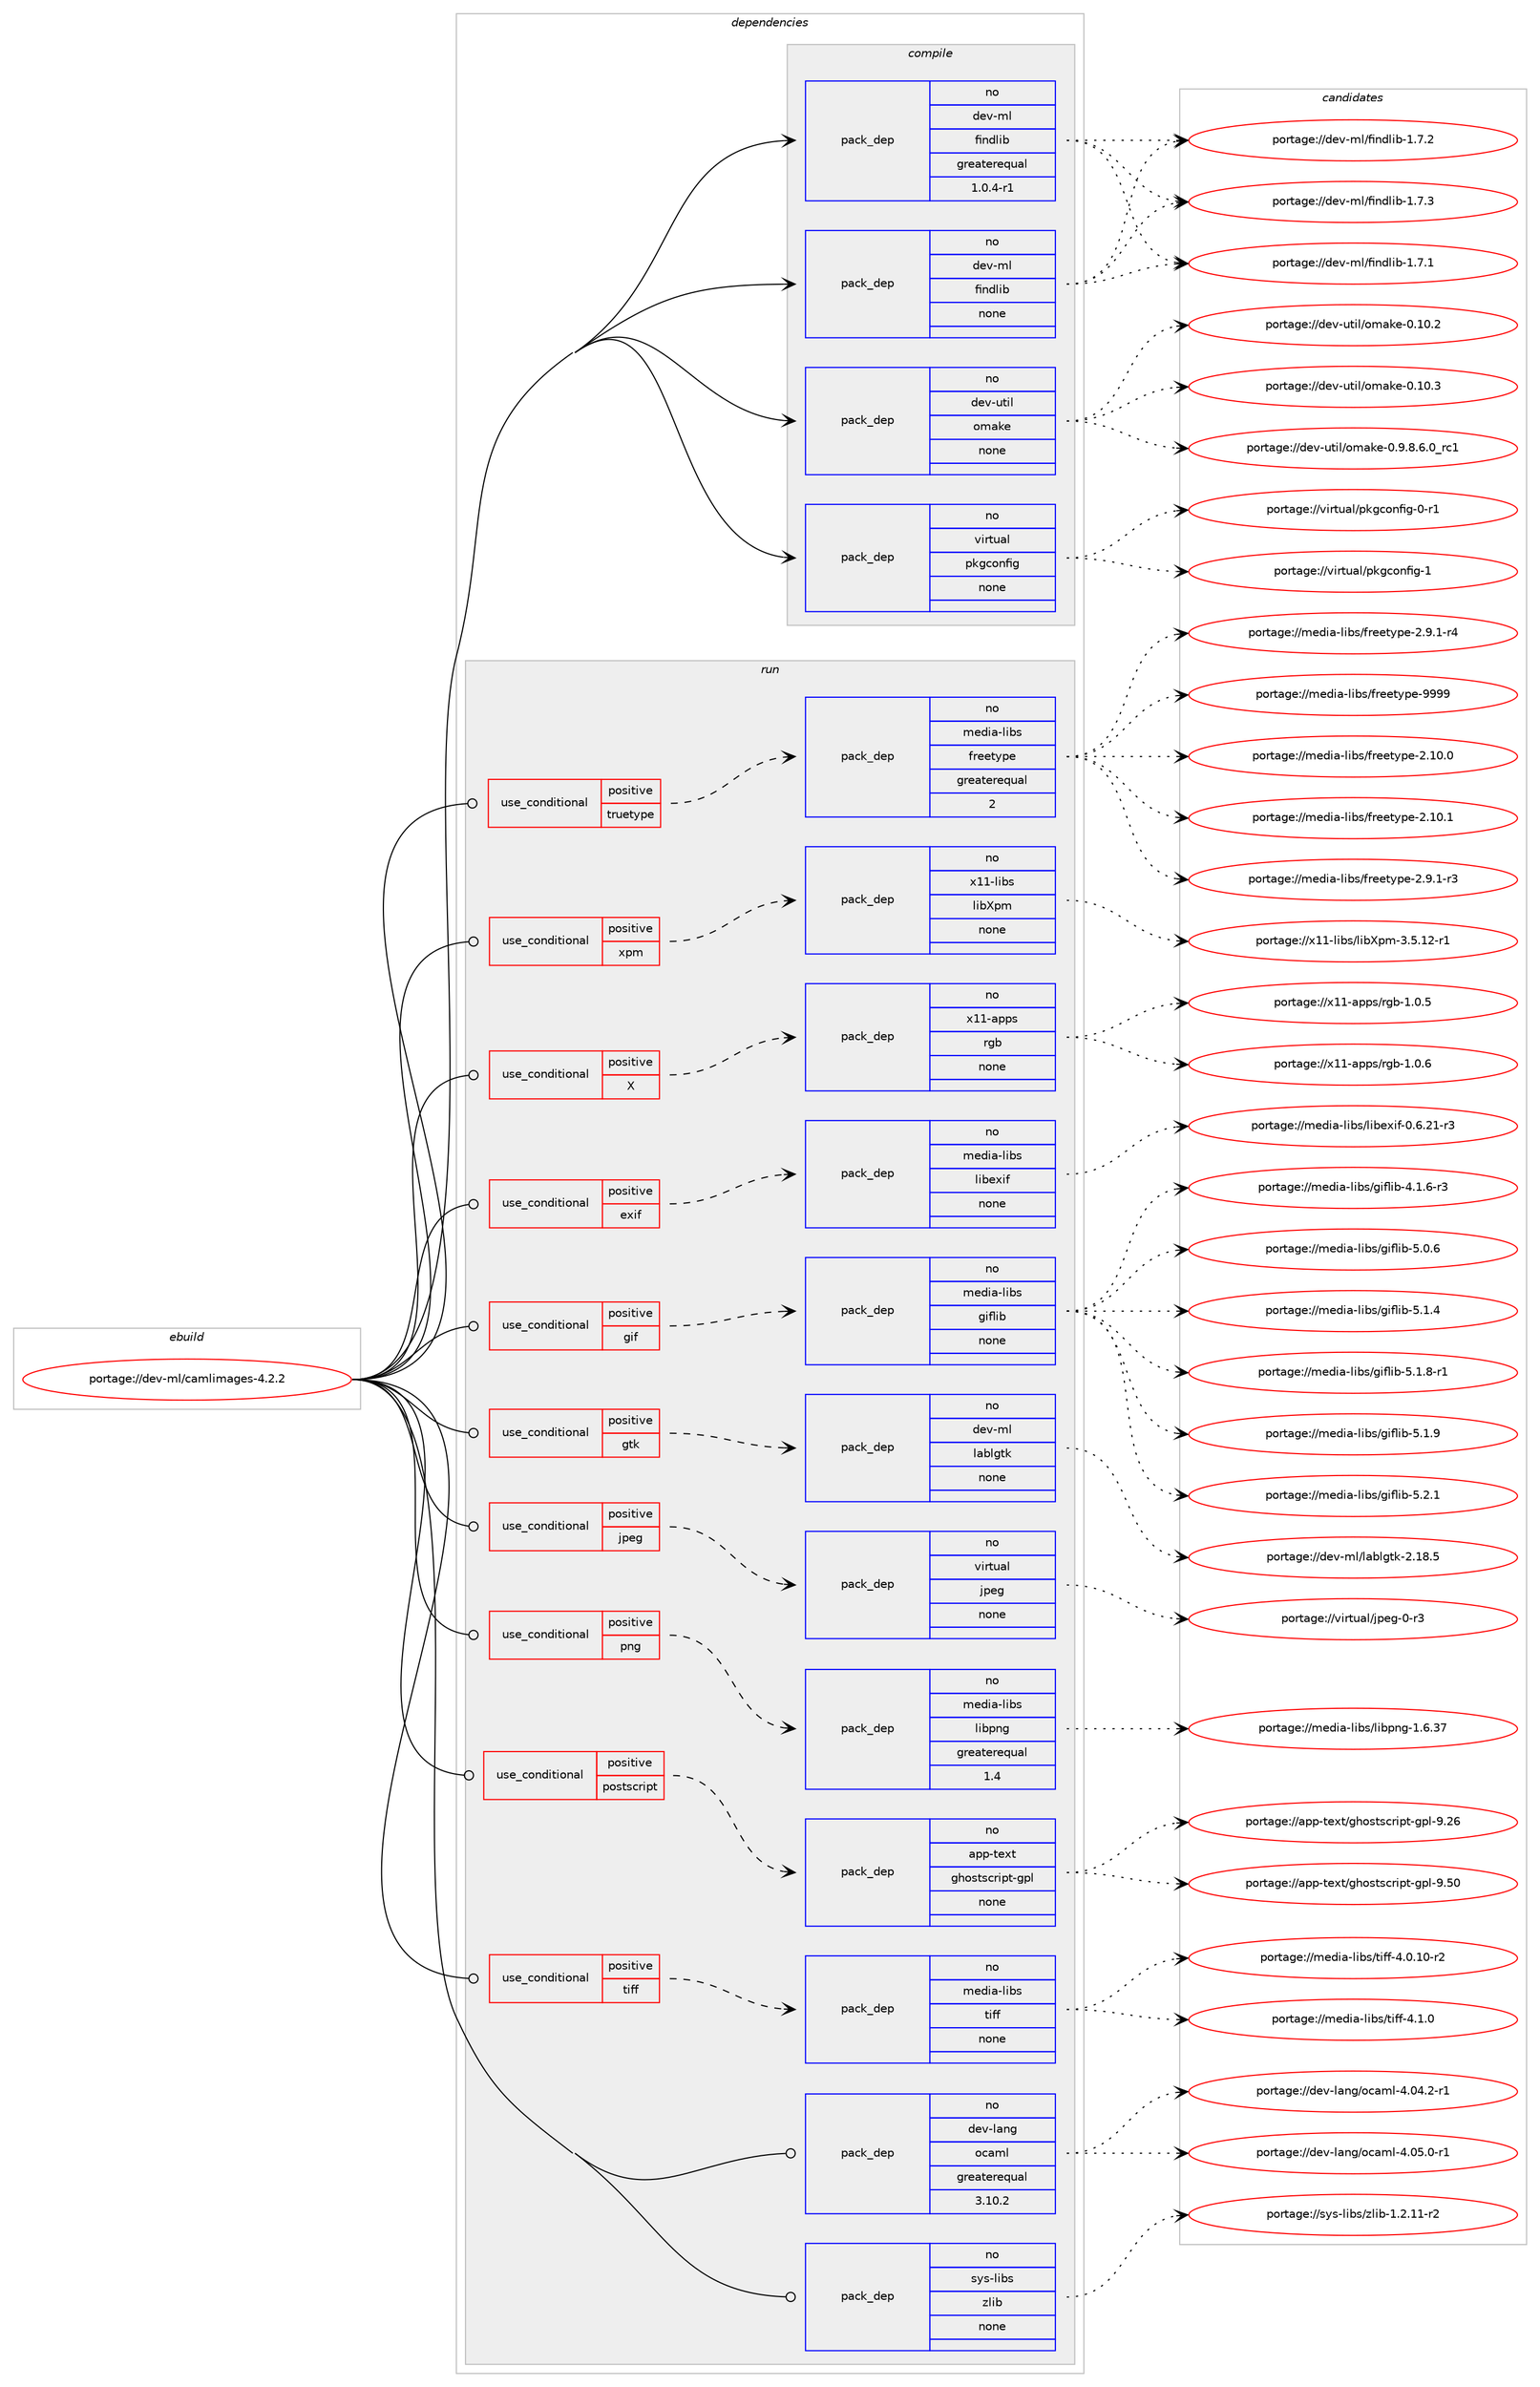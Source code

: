 digraph prolog {

# *************
# Graph options
# *************

newrank=true;
concentrate=true;
compound=true;
graph [rankdir=LR,fontname=Helvetica,fontsize=10,ranksep=1.5];#, ranksep=2.5, nodesep=0.2];
edge  [arrowhead=vee];
node  [fontname=Helvetica,fontsize=10];

# **********
# The ebuild
# **********

subgraph cluster_leftcol {
color=gray;
rank=same;
label=<<i>ebuild</i>>;
id [label="portage://dev-ml/camlimages-4.2.2", color=red, width=4, href="../dev-ml/camlimages-4.2.2.svg"];
}

# ****************
# The dependencies
# ****************

subgraph cluster_midcol {
color=gray;
label=<<i>dependencies</i>>;
subgraph cluster_compile {
fillcolor="#eeeeee";
style=filled;
label=<<i>compile</i>>;
subgraph pack80438 {
dependency105907 [label=<<TABLE BORDER="0" CELLBORDER="1" CELLSPACING="0" CELLPADDING="4" WIDTH="220"><TR><TD ROWSPAN="6" CELLPADDING="30">pack_dep</TD></TR><TR><TD WIDTH="110">no</TD></TR><TR><TD>dev-ml</TD></TR><TR><TD>findlib</TD></TR><TR><TD>greaterequal</TD></TR><TR><TD>1.0.4-r1</TD></TR></TABLE>>, shape=none, color=blue];
}
id:e -> dependency105907:w [weight=20,style="solid",arrowhead="vee"];
subgraph pack80439 {
dependency105908 [label=<<TABLE BORDER="0" CELLBORDER="1" CELLSPACING="0" CELLPADDING="4" WIDTH="220"><TR><TD ROWSPAN="6" CELLPADDING="30">pack_dep</TD></TR><TR><TD WIDTH="110">no</TD></TR><TR><TD>dev-ml</TD></TR><TR><TD>findlib</TD></TR><TR><TD>none</TD></TR><TR><TD></TD></TR></TABLE>>, shape=none, color=blue];
}
id:e -> dependency105908:w [weight=20,style="solid",arrowhead="vee"];
subgraph pack80440 {
dependency105909 [label=<<TABLE BORDER="0" CELLBORDER="1" CELLSPACING="0" CELLPADDING="4" WIDTH="220"><TR><TD ROWSPAN="6" CELLPADDING="30">pack_dep</TD></TR><TR><TD WIDTH="110">no</TD></TR><TR><TD>dev-util</TD></TR><TR><TD>omake</TD></TR><TR><TD>none</TD></TR><TR><TD></TD></TR></TABLE>>, shape=none, color=blue];
}
id:e -> dependency105909:w [weight=20,style="solid",arrowhead="vee"];
subgraph pack80441 {
dependency105910 [label=<<TABLE BORDER="0" CELLBORDER="1" CELLSPACING="0" CELLPADDING="4" WIDTH="220"><TR><TD ROWSPAN="6" CELLPADDING="30">pack_dep</TD></TR><TR><TD WIDTH="110">no</TD></TR><TR><TD>virtual</TD></TR><TR><TD>pkgconfig</TD></TR><TR><TD>none</TD></TR><TR><TD></TD></TR></TABLE>>, shape=none, color=blue];
}
id:e -> dependency105910:w [weight=20,style="solid",arrowhead="vee"];
}
subgraph cluster_compileandrun {
fillcolor="#eeeeee";
style=filled;
label=<<i>compile and run</i>>;
}
subgraph cluster_run {
fillcolor="#eeeeee";
style=filled;
label=<<i>run</i>>;
subgraph cond22325 {
dependency105911 [label=<<TABLE BORDER="0" CELLBORDER="1" CELLSPACING="0" CELLPADDING="4"><TR><TD ROWSPAN="3" CELLPADDING="10">use_conditional</TD></TR><TR><TD>positive</TD></TR><TR><TD>X</TD></TR></TABLE>>, shape=none, color=red];
subgraph pack80442 {
dependency105912 [label=<<TABLE BORDER="0" CELLBORDER="1" CELLSPACING="0" CELLPADDING="4" WIDTH="220"><TR><TD ROWSPAN="6" CELLPADDING="30">pack_dep</TD></TR><TR><TD WIDTH="110">no</TD></TR><TR><TD>x11-apps</TD></TR><TR><TD>rgb</TD></TR><TR><TD>none</TD></TR><TR><TD></TD></TR></TABLE>>, shape=none, color=blue];
}
dependency105911:e -> dependency105912:w [weight=20,style="dashed",arrowhead="vee"];
}
id:e -> dependency105911:w [weight=20,style="solid",arrowhead="odot"];
subgraph cond22326 {
dependency105913 [label=<<TABLE BORDER="0" CELLBORDER="1" CELLSPACING="0" CELLPADDING="4"><TR><TD ROWSPAN="3" CELLPADDING="10">use_conditional</TD></TR><TR><TD>positive</TD></TR><TR><TD>exif</TD></TR></TABLE>>, shape=none, color=red];
subgraph pack80443 {
dependency105914 [label=<<TABLE BORDER="0" CELLBORDER="1" CELLSPACING="0" CELLPADDING="4" WIDTH="220"><TR><TD ROWSPAN="6" CELLPADDING="30">pack_dep</TD></TR><TR><TD WIDTH="110">no</TD></TR><TR><TD>media-libs</TD></TR><TR><TD>libexif</TD></TR><TR><TD>none</TD></TR><TR><TD></TD></TR></TABLE>>, shape=none, color=blue];
}
dependency105913:e -> dependency105914:w [weight=20,style="dashed",arrowhead="vee"];
}
id:e -> dependency105913:w [weight=20,style="solid",arrowhead="odot"];
subgraph cond22327 {
dependency105915 [label=<<TABLE BORDER="0" CELLBORDER="1" CELLSPACING="0" CELLPADDING="4"><TR><TD ROWSPAN="3" CELLPADDING="10">use_conditional</TD></TR><TR><TD>positive</TD></TR><TR><TD>gif</TD></TR></TABLE>>, shape=none, color=red];
subgraph pack80444 {
dependency105916 [label=<<TABLE BORDER="0" CELLBORDER="1" CELLSPACING="0" CELLPADDING="4" WIDTH="220"><TR><TD ROWSPAN="6" CELLPADDING="30">pack_dep</TD></TR><TR><TD WIDTH="110">no</TD></TR><TR><TD>media-libs</TD></TR><TR><TD>giflib</TD></TR><TR><TD>none</TD></TR><TR><TD></TD></TR></TABLE>>, shape=none, color=blue];
}
dependency105915:e -> dependency105916:w [weight=20,style="dashed",arrowhead="vee"];
}
id:e -> dependency105915:w [weight=20,style="solid",arrowhead="odot"];
subgraph cond22328 {
dependency105917 [label=<<TABLE BORDER="0" CELLBORDER="1" CELLSPACING="0" CELLPADDING="4"><TR><TD ROWSPAN="3" CELLPADDING="10">use_conditional</TD></TR><TR><TD>positive</TD></TR><TR><TD>gtk</TD></TR></TABLE>>, shape=none, color=red];
subgraph pack80445 {
dependency105918 [label=<<TABLE BORDER="0" CELLBORDER="1" CELLSPACING="0" CELLPADDING="4" WIDTH="220"><TR><TD ROWSPAN="6" CELLPADDING="30">pack_dep</TD></TR><TR><TD WIDTH="110">no</TD></TR><TR><TD>dev-ml</TD></TR><TR><TD>lablgtk</TD></TR><TR><TD>none</TD></TR><TR><TD></TD></TR></TABLE>>, shape=none, color=blue];
}
dependency105917:e -> dependency105918:w [weight=20,style="dashed",arrowhead="vee"];
}
id:e -> dependency105917:w [weight=20,style="solid",arrowhead="odot"];
subgraph cond22329 {
dependency105919 [label=<<TABLE BORDER="0" CELLBORDER="1" CELLSPACING="0" CELLPADDING="4"><TR><TD ROWSPAN="3" CELLPADDING="10">use_conditional</TD></TR><TR><TD>positive</TD></TR><TR><TD>jpeg</TD></TR></TABLE>>, shape=none, color=red];
subgraph pack80446 {
dependency105920 [label=<<TABLE BORDER="0" CELLBORDER="1" CELLSPACING="0" CELLPADDING="4" WIDTH="220"><TR><TD ROWSPAN="6" CELLPADDING="30">pack_dep</TD></TR><TR><TD WIDTH="110">no</TD></TR><TR><TD>virtual</TD></TR><TR><TD>jpeg</TD></TR><TR><TD>none</TD></TR><TR><TD></TD></TR></TABLE>>, shape=none, color=blue];
}
dependency105919:e -> dependency105920:w [weight=20,style="dashed",arrowhead="vee"];
}
id:e -> dependency105919:w [weight=20,style="solid",arrowhead="odot"];
subgraph cond22330 {
dependency105921 [label=<<TABLE BORDER="0" CELLBORDER="1" CELLSPACING="0" CELLPADDING="4"><TR><TD ROWSPAN="3" CELLPADDING="10">use_conditional</TD></TR><TR><TD>positive</TD></TR><TR><TD>png</TD></TR></TABLE>>, shape=none, color=red];
subgraph pack80447 {
dependency105922 [label=<<TABLE BORDER="0" CELLBORDER="1" CELLSPACING="0" CELLPADDING="4" WIDTH="220"><TR><TD ROWSPAN="6" CELLPADDING="30">pack_dep</TD></TR><TR><TD WIDTH="110">no</TD></TR><TR><TD>media-libs</TD></TR><TR><TD>libpng</TD></TR><TR><TD>greaterequal</TD></TR><TR><TD>1.4</TD></TR></TABLE>>, shape=none, color=blue];
}
dependency105921:e -> dependency105922:w [weight=20,style="dashed",arrowhead="vee"];
}
id:e -> dependency105921:w [weight=20,style="solid",arrowhead="odot"];
subgraph cond22331 {
dependency105923 [label=<<TABLE BORDER="0" CELLBORDER="1" CELLSPACING="0" CELLPADDING="4"><TR><TD ROWSPAN="3" CELLPADDING="10">use_conditional</TD></TR><TR><TD>positive</TD></TR><TR><TD>postscript</TD></TR></TABLE>>, shape=none, color=red];
subgraph pack80448 {
dependency105924 [label=<<TABLE BORDER="0" CELLBORDER="1" CELLSPACING="0" CELLPADDING="4" WIDTH="220"><TR><TD ROWSPAN="6" CELLPADDING="30">pack_dep</TD></TR><TR><TD WIDTH="110">no</TD></TR><TR><TD>app-text</TD></TR><TR><TD>ghostscript-gpl</TD></TR><TR><TD>none</TD></TR><TR><TD></TD></TR></TABLE>>, shape=none, color=blue];
}
dependency105923:e -> dependency105924:w [weight=20,style="dashed",arrowhead="vee"];
}
id:e -> dependency105923:w [weight=20,style="solid",arrowhead="odot"];
subgraph cond22332 {
dependency105925 [label=<<TABLE BORDER="0" CELLBORDER="1" CELLSPACING="0" CELLPADDING="4"><TR><TD ROWSPAN="3" CELLPADDING="10">use_conditional</TD></TR><TR><TD>positive</TD></TR><TR><TD>tiff</TD></TR></TABLE>>, shape=none, color=red];
subgraph pack80449 {
dependency105926 [label=<<TABLE BORDER="0" CELLBORDER="1" CELLSPACING="0" CELLPADDING="4" WIDTH="220"><TR><TD ROWSPAN="6" CELLPADDING="30">pack_dep</TD></TR><TR><TD WIDTH="110">no</TD></TR><TR><TD>media-libs</TD></TR><TR><TD>tiff</TD></TR><TR><TD>none</TD></TR><TR><TD></TD></TR></TABLE>>, shape=none, color=blue];
}
dependency105925:e -> dependency105926:w [weight=20,style="dashed",arrowhead="vee"];
}
id:e -> dependency105925:w [weight=20,style="solid",arrowhead="odot"];
subgraph cond22333 {
dependency105927 [label=<<TABLE BORDER="0" CELLBORDER="1" CELLSPACING="0" CELLPADDING="4"><TR><TD ROWSPAN="3" CELLPADDING="10">use_conditional</TD></TR><TR><TD>positive</TD></TR><TR><TD>truetype</TD></TR></TABLE>>, shape=none, color=red];
subgraph pack80450 {
dependency105928 [label=<<TABLE BORDER="0" CELLBORDER="1" CELLSPACING="0" CELLPADDING="4" WIDTH="220"><TR><TD ROWSPAN="6" CELLPADDING="30">pack_dep</TD></TR><TR><TD WIDTH="110">no</TD></TR><TR><TD>media-libs</TD></TR><TR><TD>freetype</TD></TR><TR><TD>greaterequal</TD></TR><TR><TD>2</TD></TR></TABLE>>, shape=none, color=blue];
}
dependency105927:e -> dependency105928:w [weight=20,style="dashed",arrowhead="vee"];
}
id:e -> dependency105927:w [weight=20,style="solid",arrowhead="odot"];
subgraph cond22334 {
dependency105929 [label=<<TABLE BORDER="0" CELLBORDER="1" CELLSPACING="0" CELLPADDING="4"><TR><TD ROWSPAN="3" CELLPADDING="10">use_conditional</TD></TR><TR><TD>positive</TD></TR><TR><TD>xpm</TD></TR></TABLE>>, shape=none, color=red];
subgraph pack80451 {
dependency105930 [label=<<TABLE BORDER="0" CELLBORDER="1" CELLSPACING="0" CELLPADDING="4" WIDTH="220"><TR><TD ROWSPAN="6" CELLPADDING="30">pack_dep</TD></TR><TR><TD WIDTH="110">no</TD></TR><TR><TD>x11-libs</TD></TR><TR><TD>libXpm</TD></TR><TR><TD>none</TD></TR><TR><TD></TD></TR></TABLE>>, shape=none, color=blue];
}
dependency105929:e -> dependency105930:w [weight=20,style="dashed",arrowhead="vee"];
}
id:e -> dependency105929:w [weight=20,style="solid",arrowhead="odot"];
subgraph pack80452 {
dependency105931 [label=<<TABLE BORDER="0" CELLBORDER="1" CELLSPACING="0" CELLPADDING="4" WIDTH="220"><TR><TD ROWSPAN="6" CELLPADDING="30">pack_dep</TD></TR><TR><TD WIDTH="110">no</TD></TR><TR><TD>dev-lang</TD></TR><TR><TD>ocaml</TD></TR><TR><TD>greaterequal</TD></TR><TR><TD>3.10.2</TD></TR></TABLE>>, shape=none, color=blue];
}
id:e -> dependency105931:w [weight=20,style="solid",arrowhead="odot"];
subgraph pack80453 {
dependency105932 [label=<<TABLE BORDER="0" CELLBORDER="1" CELLSPACING="0" CELLPADDING="4" WIDTH="220"><TR><TD ROWSPAN="6" CELLPADDING="30">pack_dep</TD></TR><TR><TD WIDTH="110">no</TD></TR><TR><TD>sys-libs</TD></TR><TR><TD>zlib</TD></TR><TR><TD>none</TD></TR><TR><TD></TD></TR></TABLE>>, shape=none, color=blue];
}
id:e -> dependency105932:w [weight=20,style="solid",arrowhead="odot"];
}
}

# **************
# The candidates
# **************

subgraph cluster_choices {
rank=same;
color=gray;
label=<<i>candidates</i>>;

subgraph choice80438 {
color=black;
nodesep=1;
choiceportage100101118451091084710210511010010810598454946554649 [label="portage://dev-ml/findlib-1.7.1", color=red, width=4,href="../dev-ml/findlib-1.7.1.svg"];
choiceportage100101118451091084710210511010010810598454946554650 [label="portage://dev-ml/findlib-1.7.2", color=red, width=4,href="../dev-ml/findlib-1.7.2.svg"];
choiceportage100101118451091084710210511010010810598454946554651 [label="portage://dev-ml/findlib-1.7.3", color=red, width=4,href="../dev-ml/findlib-1.7.3.svg"];
dependency105907:e -> choiceportage100101118451091084710210511010010810598454946554649:w [style=dotted,weight="100"];
dependency105907:e -> choiceportage100101118451091084710210511010010810598454946554650:w [style=dotted,weight="100"];
dependency105907:e -> choiceportage100101118451091084710210511010010810598454946554651:w [style=dotted,weight="100"];
}
subgraph choice80439 {
color=black;
nodesep=1;
choiceportage100101118451091084710210511010010810598454946554649 [label="portage://dev-ml/findlib-1.7.1", color=red, width=4,href="../dev-ml/findlib-1.7.1.svg"];
choiceportage100101118451091084710210511010010810598454946554650 [label="portage://dev-ml/findlib-1.7.2", color=red, width=4,href="../dev-ml/findlib-1.7.2.svg"];
choiceportage100101118451091084710210511010010810598454946554651 [label="portage://dev-ml/findlib-1.7.3", color=red, width=4,href="../dev-ml/findlib-1.7.3.svg"];
dependency105908:e -> choiceportage100101118451091084710210511010010810598454946554649:w [style=dotted,weight="100"];
dependency105908:e -> choiceportage100101118451091084710210511010010810598454946554650:w [style=dotted,weight="100"];
dependency105908:e -> choiceportage100101118451091084710210511010010810598454946554651:w [style=dotted,weight="100"];
}
subgraph choice80440 {
color=black;
nodesep=1;
choiceportage10010111845117116105108471111099710710145484649484650 [label="portage://dev-util/omake-0.10.2", color=red, width=4,href="../dev-util/omake-0.10.2.svg"];
choiceportage10010111845117116105108471111099710710145484649484651 [label="portage://dev-util/omake-0.10.3", color=red, width=4,href="../dev-util/omake-0.10.3.svg"];
choiceportage10010111845117116105108471111099710710145484657465646544648951149949 [label="portage://dev-util/omake-0.9.8.6.0_rc1", color=red, width=4,href="../dev-util/omake-0.9.8.6.0_rc1.svg"];
dependency105909:e -> choiceportage10010111845117116105108471111099710710145484649484650:w [style=dotted,weight="100"];
dependency105909:e -> choiceportage10010111845117116105108471111099710710145484649484651:w [style=dotted,weight="100"];
dependency105909:e -> choiceportage10010111845117116105108471111099710710145484657465646544648951149949:w [style=dotted,weight="100"];
}
subgraph choice80441 {
color=black;
nodesep=1;
choiceportage11810511411611797108471121071039911111010210510345484511449 [label="portage://virtual/pkgconfig-0-r1", color=red, width=4,href="../virtual/pkgconfig-0-r1.svg"];
choiceportage1181051141161179710847112107103991111101021051034549 [label="portage://virtual/pkgconfig-1", color=red, width=4,href="../virtual/pkgconfig-1.svg"];
dependency105910:e -> choiceportage11810511411611797108471121071039911111010210510345484511449:w [style=dotted,weight="100"];
dependency105910:e -> choiceportage1181051141161179710847112107103991111101021051034549:w [style=dotted,weight="100"];
}
subgraph choice80442 {
color=black;
nodesep=1;
choiceportage120494945971121121154711410398454946484653 [label="portage://x11-apps/rgb-1.0.5", color=red, width=4,href="../x11-apps/rgb-1.0.5.svg"];
choiceportage120494945971121121154711410398454946484654 [label="portage://x11-apps/rgb-1.0.6", color=red, width=4,href="../x11-apps/rgb-1.0.6.svg"];
dependency105912:e -> choiceportage120494945971121121154711410398454946484653:w [style=dotted,weight="100"];
dependency105912:e -> choiceportage120494945971121121154711410398454946484654:w [style=dotted,weight="100"];
}
subgraph choice80443 {
color=black;
nodesep=1;
choiceportage1091011001059745108105981154710810598101120105102454846544650494511451 [label="portage://media-libs/libexif-0.6.21-r3", color=red, width=4,href="../media-libs/libexif-0.6.21-r3.svg"];
dependency105914:e -> choiceportage1091011001059745108105981154710810598101120105102454846544650494511451:w [style=dotted,weight="100"];
}
subgraph choice80444 {
color=black;
nodesep=1;
choiceportage10910110010597451081059811547103105102108105984552464946544511451 [label="portage://media-libs/giflib-4.1.6-r3", color=red, width=4,href="../media-libs/giflib-4.1.6-r3.svg"];
choiceportage1091011001059745108105981154710310510210810598455346484654 [label="portage://media-libs/giflib-5.0.6", color=red, width=4,href="../media-libs/giflib-5.0.6.svg"];
choiceportage1091011001059745108105981154710310510210810598455346494652 [label="portage://media-libs/giflib-5.1.4", color=red, width=4,href="../media-libs/giflib-5.1.4.svg"];
choiceportage10910110010597451081059811547103105102108105984553464946564511449 [label="portage://media-libs/giflib-5.1.8-r1", color=red, width=4,href="../media-libs/giflib-5.1.8-r1.svg"];
choiceportage1091011001059745108105981154710310510210810598455346494657 [label="portage://media-libs/giflib-5.1.9", color=red, width=4,href="../media-libs/giflib-5.1.9.svg"];
choiceportage1091011001059745108105981154710310510210810598455346504649 [label="portage://media-libs/giflib-5.2.1", color=red, width=4,href="../media-libs/giflib-5.2.1.svg"];
dependency105916:e -> choiceportage10910110010597451081059811547103105102108105984552464946544511451:w [style=dotted,weight="100"];
dependency105916:e -> choiceportage1091011001059745108105981154710310510210810598455346484654:w [style=dotted,weight="100"];
dependency105916:e -> choiceportage1091011001059745108105981154710310510210810598455346494652:w [style=dotted,weight="100"];
dependency105916:e -> choiceportage10910110010597451081059811547103105102108105984553464946564511449:w [style=dotted,weight="100"];
dependency105916:e -> choiceportage1091011001059745108105981154710310510210810598455346494657:w [style=dotted,weight="100"];
dependency105916:e -> choiceportage1091011001059745108105981154710310510210810598455346504649:w [style=dotted,weight="100"];
}
subgraph choice80445 {
color=black;
nodesep=1;
choiceportage1001011184510910847108979810810311610745504649564653 [label="portage://dev-ml/lablgtk-2.18.5", color=red, width=4,href="../dev-ml/lablgtk-2.18.5.svg"];
dependency105918:e -> choiceportage1001011184510910847108979810810311610745504649564653:w [style=dotted,weight="100"];
}
subgraph choice80446 {
color=black;
nodesep=1;
choiceportage118105114116117971084710611210110345484511451 [label="portage://virtual/jpeg-0-r3", color=red, width=4,href="../virtual/jpeg-0-r3.svg"];
dependency105920:e -> choiceportage118105114116117971084710611210110345484511451:w [style=dotted,weight="100"];
}
subgraph choice80447 {
color=black;
nodesep=1;
choiceportage109101100105974510810598115471081059811211010345494654465155 [label="portage://media-libs/libpng-1.6.37", color=red, width=4,href="../media-libs/libpng-1.6.37.svg"];
dependency105922:e -> choiceportage109101100105974510810598115471081059811211010345494654465155:w [style=dotted,weight="100"];
}
subgraph choice80448 {
color=black;
nodesep=1;
choiceportage97112112451161011201164710310411111511611599114105112116451031121084557465054 [label="portage://app-text/ghostscript-gpl-9.26", color=red, width=4,href="../app-text/ghostscript-gpl-9.26.svg"];
choiceportage97112112451161011201164710310411111511611599114105112116451031121084557465348 [label="portage://app-text/ghostscript-gpl-9.50", color=red, width=4,href="../app-text/ghostscript-gpl-9.50.svg"];
dependency105924:e -> choiceportage97112112451161011201164710310411111511611599114105112116451031121084557465054:w [style=dotted,weight="100"];
dependency105924:e -> choiceportage97112112451161011201164710310411111511611599114105112116451031121084557465348:w [style=dotted,weight="100"];
}
subgraph choice80449 {
color=black;
nodesep=1;
choiceportage10910110010597451081059811547116105102102455246484649484511450 [label="portage://media-libs/tiff-4.0.10-r2", color=red, width=4,href="../media-libs/tiff-4.0.10-r2.svg"];
choiceportage10910110010597451081059811547116105102102455246494648 [label="portage://media-libs/tiff-4.1.0", color=red, width=4,href="../media-libs/tiff-4.1.0.svg"];
dependency105926:e -> choiceportage10910110010597451081059811547116105102102455246484649484511450:w [style=dotted,weight="100"];
dependency105926:e -> choiceportage10910110010597451081059811547116105102102455246494648:w [style=dotted,weight="100"];
}
subgraph choice80450 {
color=black;
nodesep=1;
choiceportage1091011001059745108105981154710211410110111612111210145504649484648 [label="portage://media-libs/freetype-2.10.0", color=red, width=4,href="../media-libs/freetype-2.10.0.svg"];
choiceportage1091011001059745108105981154710211410110111612111210145504649484649 [label="portage://media-libs/freetype-2.10.1", color=red, width=4,href="../media-libs/freetype-2.10.1.svg"];
choiceportage109101100105974510810598115471021141011011161211121014550465746494511451 [label="portage://media-libs/freetype-2.9.1-r3", color=red, width=4,href="../media-libs/freetype-2.9.1-r3.svg"];
choiceportage109101100105974510810598115471021141011011161211121014550465746494511452 [label="portage://media-libs/freetype-2.9.1-r4", color=red, width=4,href="../media-libs/freetype-2.9.1-r4.svg"];
choiceportage109101100105974510810598115471021141011011161211121014557575757 [label="portage://media-libs/freetype-9999", color=red, width=4,href="../media-libs/freetype-9999.svg"];
dependency105928:e -> choiceportage1091011001059745108105981154710211410110111612111210145504649484648:w [style=dotted,weight="100"];
dependency105928:e -> choiceportage1091011001059745108105981154710211410110111612111210145504649484649:w [style=dotted,weight="100"];
dependency105928:e -> choiceportage109101100105974510810598115471021141011011161211121014550465746494511451:w [style=dotted,weight="100"];
dependency105928:e -> choiceportage109101100105974510810598115471021141011011161211121014550465746494511452:w [style=dotted,weight="100"];
dependency105928:e -> choiceportage109101100105974510810598115471021141011011161211121014557575757:w [style=dotted,weight="100"];
}
subgraph choice80451 {
color=black;
nodesep=1;
choiceportage12049494510810598115471081059888112109455146534649504511449 [label="portage://x11-libs/libXpm-3.5.12-r1", color=red, width=4,href="../x11-libs/libXpm-3.5.12-r1.svg"];
dependency105930:e -> choiceportage12049494510810598115471081059888112109455146534649504511449:w [style=dotted,weight="100"];
}
subgraph choice80452 {
color=black;
nodesep=1;
choiceportage1001011184510897110103471119997109108455246485246504511449 [label="portage://dev-lang/ocaml-4.04.2-r1", color=red, width=4,href="../dev-lang/ocaml-4.04.2-r1.svg"];
choiceportage1001011184510897110103471119997109108455246485346484511449 [label="portage://dev-lang/ocaml-4.05.0-r1", color=red, width=4,href="../dev-lang/ocaml-4.05.0-r1.svg"];
dependency105931:e -> choiceportage1001011184510897110103471119997109108455246485246504511449:w [style=dotted,weight="100"];
dependency105931:e -> choiceportage1001011184510897110103471119997109108455246485346484511449:w [style=dotted,weight="100"];
}
subgraph choice80453 {
color=black;
nodesep=1;
choiceportage11512111545108105981154712210810598454946504649494511450 [label="portage://sys-libs/zlib-1.2.11-r2", color=red, width=4,href="../sys-libs/zlib-1.2.11-r2.svg"];
dependency105932:e -> choiceportage11512111545108105981154712210810598454946504649494511450:w [style=dotted,weight="100"];
}
}

}
